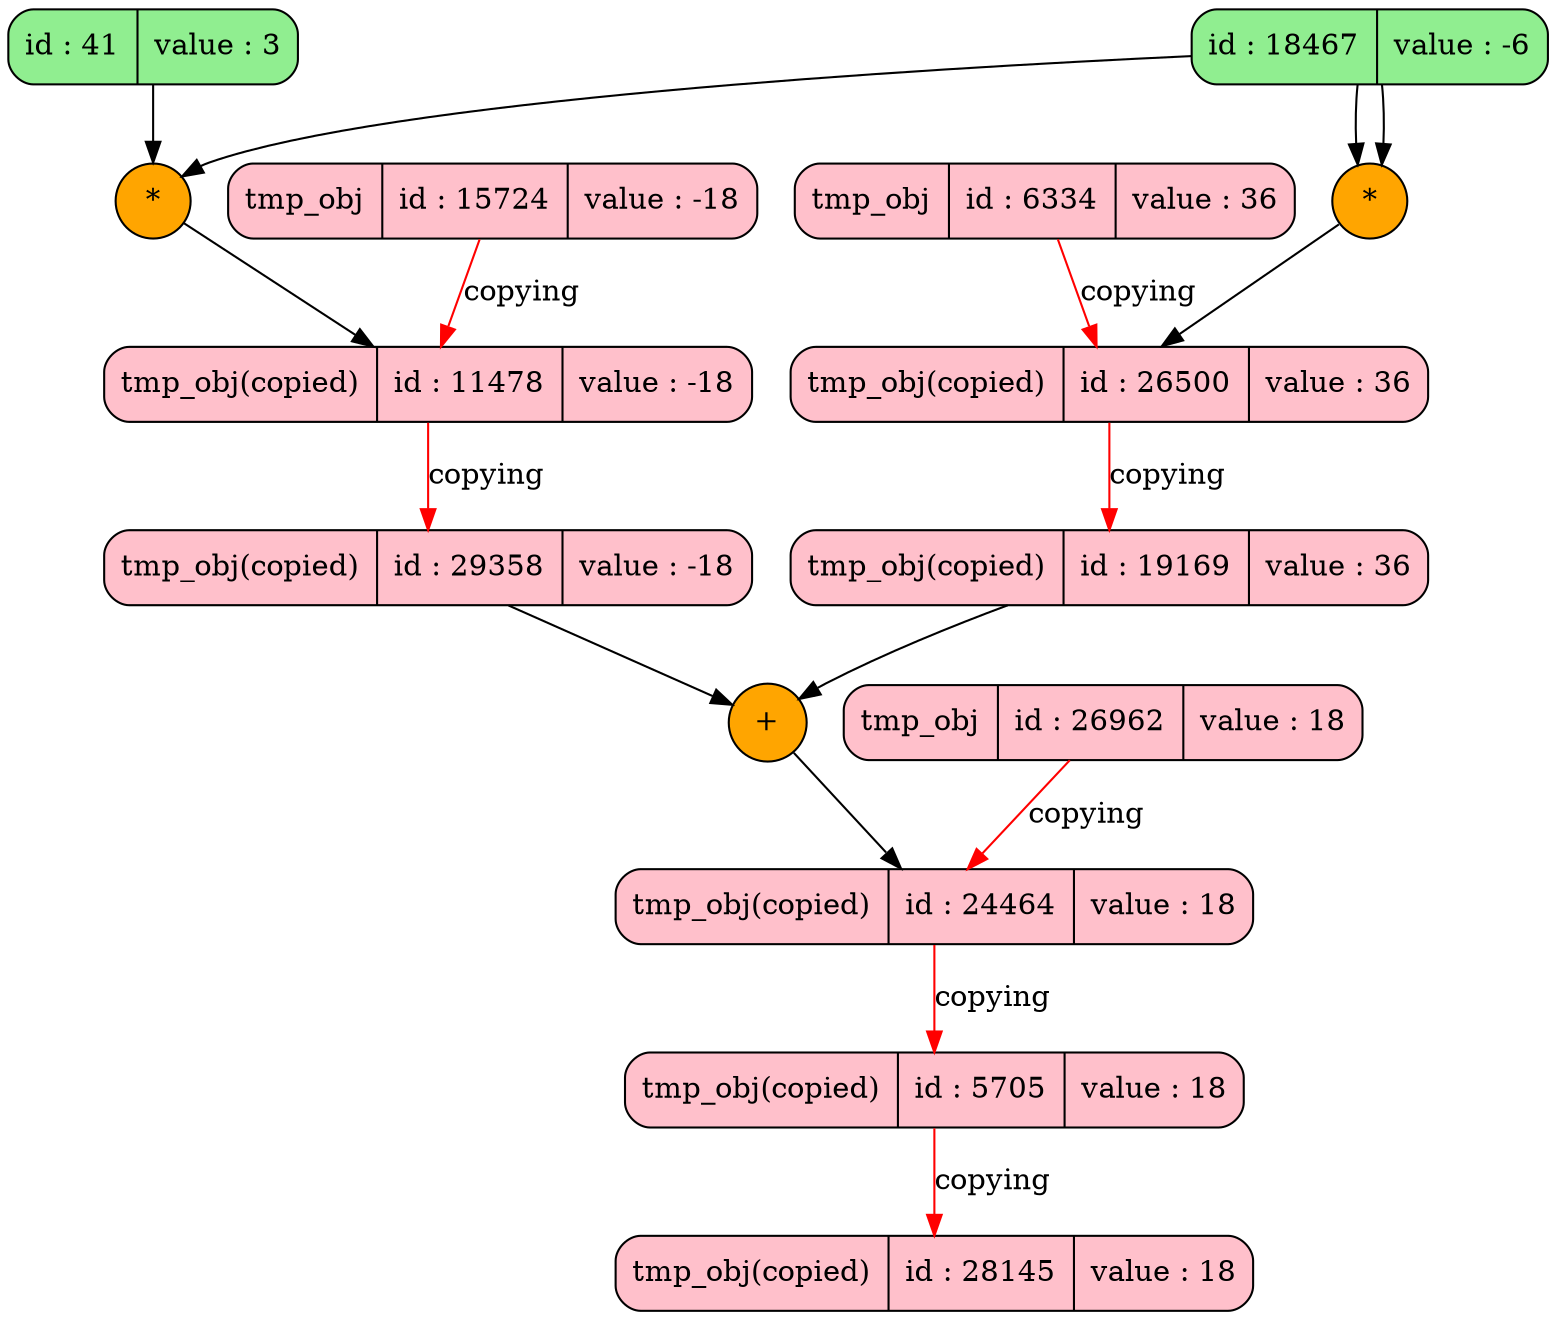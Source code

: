 digraph Varriables {
  rankdir = TB
  v41[shape = Mrecord, style = filled, fillcolor = lightgreen, label = "id : 41 | value : 3 "];
  v18467[shape = Mrecord, style = filled, fillcolor = lightgreen, label = "id : 18467 | value : -6 "];
  v6334[shape = Mrecord, style = filled, fillcolor = pink, label = "tmp_obj | id : 6334 | value : 36 "];
  v26500[shape = Mrecord, style = filled, fillcolor = pink, label = "tmp_obj(copied) | id : 26500 | value : 36 "];
  v6334 -> v26500[color = red, label = "copying"];
  op1[shape = circle, style = filled, fillcolor = orange, label = "*"];
  v18467->op1;
  v18467->op1;
  op1->v26500;
  v19169[shape = Mrecord, style = filled, fillcolor = pink, label = "tmp_obj(copied) | id : 19169 | value : 36 "];
  v26500 -> v19169[color = red, label = "copying"];
  v15724[shape = Mrecord, style = filled, fillcolor = pink, label = "tmp_obj | id : 15724 | value : -18 "];
  v11478[shape = Mrecord, style = filled, fillcolor = pink, label = "tmp_obj(copied) | id : 11478 | value : -18 "];
  v15724 -> v11478[color = red, label = "copying"];
  op2[shape = circle, style = filled, fillcolor = orange, label = "*"];
  v41->op2;
  v18467->op2;
  op2->v11478;
  v29358[shape = Mrecord, style = filled, fillcolor = pink, label = "tmp_obj(copied) | id : 29358 | value : -18 "];
  v11478 -> v29358[color = red, label = "copying"];
  v26962[shape = Mrecord, style = filled, fillcolor = pink, label = "tmp_obj | id : 26962 | value : 18 "];
  v24464[shape = Mrecord, style = filled, fillcolor = pink, label = "tmp_obj(copied) | id : 24464 | value : 18 "];
  v26962 -> v24464[color = red, label = "copying"];
  op3[shape = circle, style = filled, fillcolor = orange, label = "+"];
  v29358->op3;
  v19169->op3;
  op3->v24464;
  v5705[shape = Mrecord, style = filled, fillcolor = pink, label = "tmp_obj(copied) | id : 5705 | value : 18 "];
  v24464 -> v5705[color = red, label = "copying"];
  v28145[shape = Mrecord, style = filled, fillcolor = pink, label = "tmp_obj(copied) | id : 28145 | value : 18 "];
  v5705 -> v28145[color = red, label = "copying"];
}
